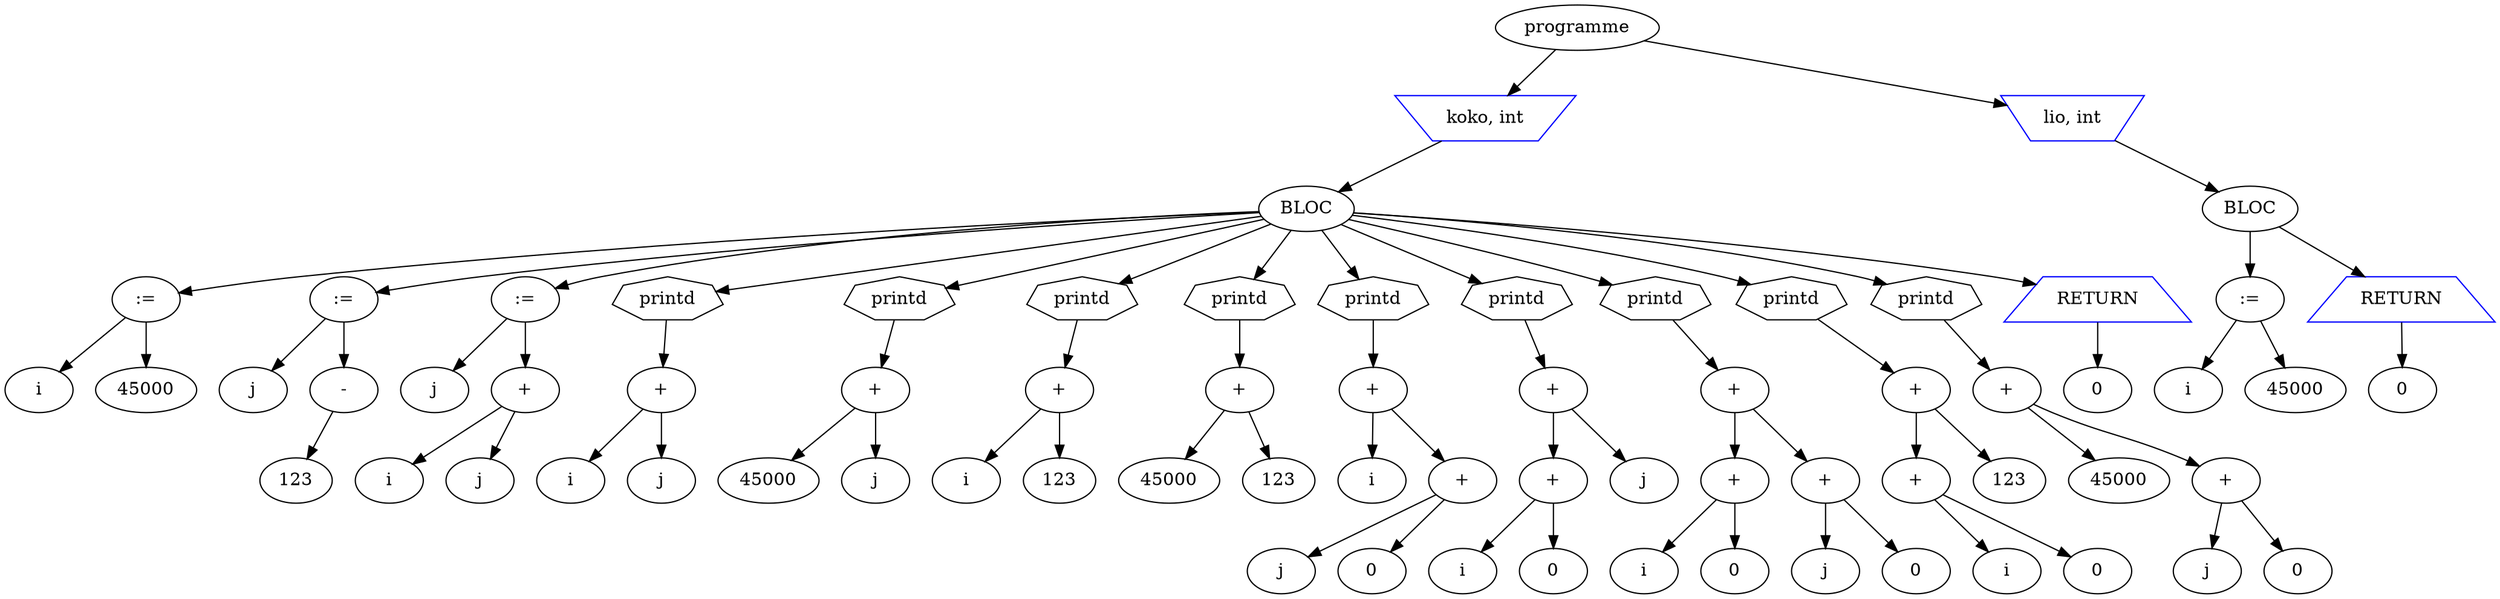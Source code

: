 digraph mon_programme {

node1 [label=programme]
node2 [label="koko, int" shape=invtrapezium color=blue]
node3 [label=BLOC]
node4 [label=":="]
node5 [label=i]
node6 [label=45000]
node7 [label=":="]
node8 [label=j]
node9 [label="-" ]
node10 [label=123]
node11 [label=":="]
node12 [label=j]
node13 [label="+"]
node14 [label=i]
node15 [label=j]
node16 [label=printd shape=septagon]
node17 [label="+"]
node18 [label=i]
node19 [label=j]
node20 [label=printd shape=septagon]
node21 [label="+"]
node22 [label=45000]
node23 [label=j]
node24 [label=printd shape=septagon]
node25 [label="+"]
node26 [label=i]
node27 [label=123]
node28 [label=printd shape=septagon]
node29 [label="+"]
node30 [label=45000]
node31 [label=123]
node32 [label=printd shape=septagon]
node33 [label="+"]
node34 [label=i]
node35 [label="+"]
node36 [label=j]
node37 [label=0]
node38 [label=printd shape=septagon]
node39 [label="+"]
node40 [label="+"]
node41 [label=i]
node42 [label=0]
node43 [label=j]
node44 [label=printd shape=septagon]
node45 [label="+"]
node46 [label="+"]
node47 [label=i]
node48 [label=0]
node49 [label="+"]
node50 [label=j]
node51 [label=0]
node52 [label=printd shape=septagon]
node53 [label="+"]
node54 [label="+"]
node55 [label=i]
node56 [label=0]
node57 [label=123]
node58 [label=printd shape=septagon]
node59 [label="+"]
node60 [label=45000]
node61 [label="+"]
node62 [label=j]
node63 [label=0]
node64 [label=RETURN shape=trapezium color=blue]
node65 [label=0]
node66 [label="lio, int" shape=invtrapezium color=blue]
node67 [label=BLOC]
node68 [label=":="]
node69 [label=i]
node70 [label=45000]
node71 [label=RETURN shape=trapezium color=blue]
node72 [label=0]
node1->node2;
node2->node3;
node3->node4;
node4->node5;
node4->node6;
node3->node7;
node7->node8;
node7->node9;
node9->node10;
node3->node11;
node11->node12;
node11->node13;
node13->node14;
node13->node15;
node3->node16;
node16->node17;
node17->node18;
node17->node19;
node3->node20;
node20->node21;
node21->node22;
node21->node23;
node3->node24;
node24->node25;
node25->node26;
node25->node27;
node3->node28;
node28->node29;
node29->node30;
node29->node31;
node3->node32;
node32->node33;
node33->node34;
node33->node35;
node35->node36;
node35->node37;
node3->node38;
node38->node39;
node39->node40;
node40->node41;
node40->node42;
node39->node43;
node3->node44;
node44->node45;
node45->node46;
node46->node47;
node46->node48;
node45->node49;
node49->node50;
node49->node51;
node3->node52;
node52->node53;
node53->node54;
node54->node55;
node54->node56;
node53->node57;
node3->node58;
node58->node59;
node59->node60;
node59->node61;
node61->node62;
node61->node63;
node3->node64;
node64->node65;
node1->node66;
node66->node67;
node67->node68;
node68->node69;
node68->node70;
node67->node71;
node71->node72;
}